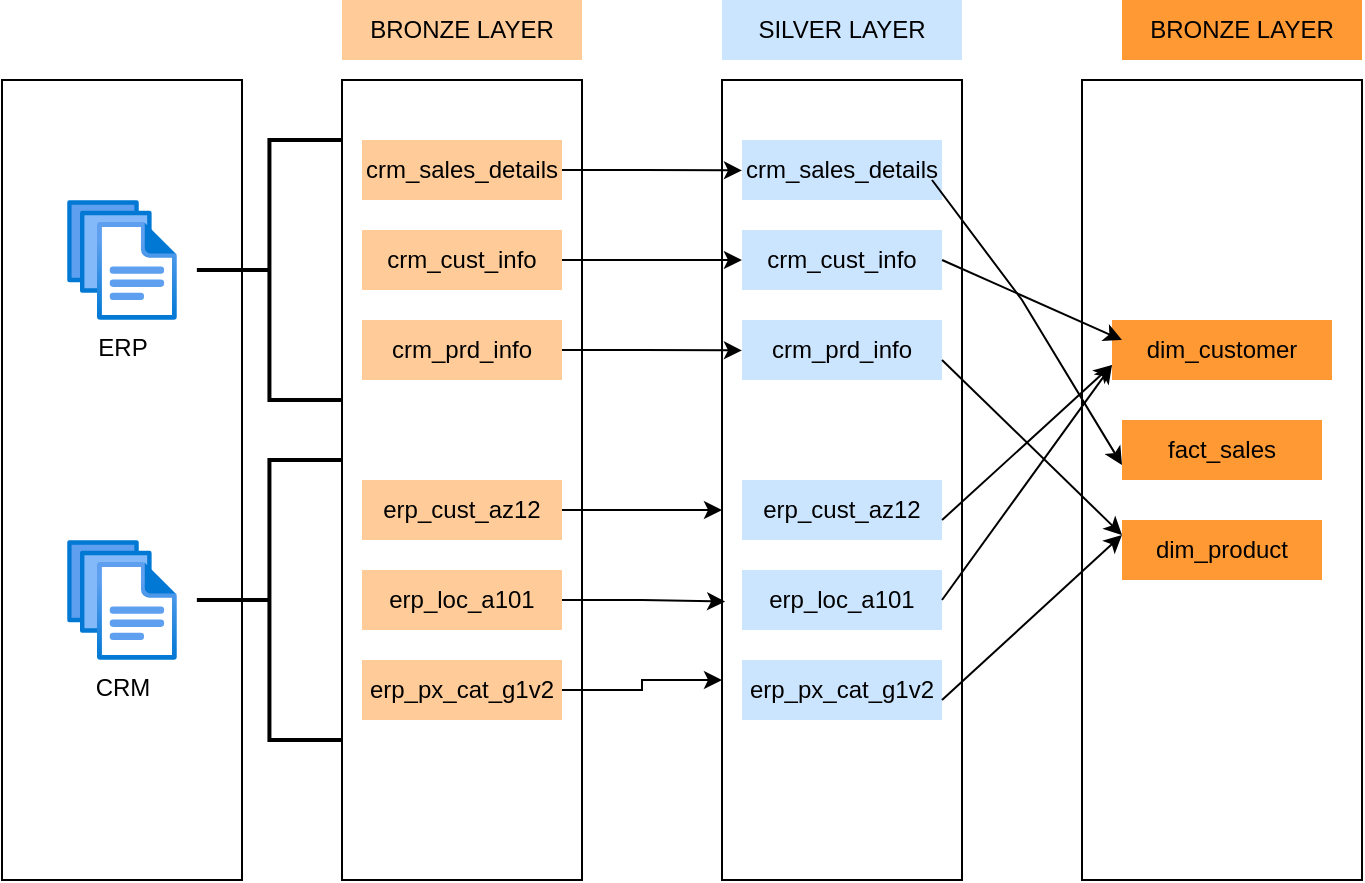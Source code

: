 <mxfile version="28.0.6">
  <diagram name="Page-1" id="ZSjjefCd0yE1jSEw4V3s">
    <mxGraphModel dx="1042" dy="626" grid="1" gridSize="10" guides="1" tooltips="1" connect="1" arrows="1" fold="1" page="1" pageScale="1" pageWidth="850" pageHeight="1100" math="0" shadow="0">
      <root>
        <mxCell id="0" />
        <mxCell id="1" parent="0" />
        <mxCell id="N1zRS4VMsSR2arHAisYy-4" value="" style="rounded=0;whiteSpace=wrap;html=1;glass=0;shadow=0;gradientColor=none;fillColor=none;" parent="1" vertex="1">
          <mxGeometry x="200" y="120" width="120" height="400" as="geometry" />
        </mxCell>
        <mxCell id="N1zRS4VMsSR2arHAisYy-1" value="" style="rounded=0;whiteSpace=wrap;html=1;" parent="1" vertex="1">
          <mxGeometry x="30" y="120" width="120" height="400" as="geometry" />
        </mxCell>
        <mxCell id="N1zRS4VMsSR2arHAisYy-2" value="ERP" style="image;aspect=fixed;html=1;points=[];align=center;fontSize=12;image=img/lib/azure2/general/Files.svg;" parent="1" vertex="1">
          <mxGeometry x="62.57" y="180" width="54.86" height="60" as="geometry" />
        </mxCell>
        <mxCell id="N1zRS4VMsSR2arHAisYy-3" value="CRM" style="image;aspect=fixed;html=1;points=[];align=center;fontSize=12;image=img/lib/azure2/general/Files.svg;" parent="1" vertex="1">
          <mxGeometry x="62.57" y="350" width="54.86" height="60" as="geometry" />
        </mxCell>
        <mxCell id="N1zRS4VMsSR2arHAisYy-5" value="&lt;font style=&quot;color: rgb(0, 0, 0);&quot;&gt;BRONZE LAYER&lt;/font&gt;" style="text;html=1;align=center;verticalAlign=middle;whiteSpace=wrap;rounded=0;shadow=0;glass=0;fillColor=#FFCC99;" parent="1" vertex="1">
          <mxGeometry x="200" y="80" width="120" height="30" as="geometry" />
        </mxCell>
        <mxCell id="N1zRS4VMsSR2arHAisYy-6" value="&lt;font style=&quot;color: rgb(0, 0, 0);&quot;&gt;crm_sales_details&lt;/font&gt;" style="text;html=1;align=center;verticalAlign=middle;whiteSpace=wrap;rounded=0;fillColor=#FFCC99;" parent="1" vertex="1">
          <mxGeometry x="210" y="150" width="100" height="30" as="geometry" />
        </mxCell>
        <mxCell id="N1zRS4VMsSR2arHAisYy-7" value="&lt;font style=&quot;color: rgb(0, 0, 0);&quot;&gt;crm_cust_info&lt;/font&gt;" style="text;html=1;align=center;verticalAlign=middle;whiteSpace=wrap;rounded=0;fillColor=#FFCC99;" parent="1" vertex="1">
          <mxGeometry x="210" y="195" width="100" height="30" as="geometry" />
        </mxCell>
        <mxCell id="N1zRS4VMsSR2arHAisYy-8" value="&lt;font style=&quot;color: rgb(0, 0, 0);&quot;&gt;crm_prd_info&lt;/font&gt;" style="text;html=1;align=center;verticalAlign=middle;whiteSpace=wrap;rounded=0;fillColor=#FFCC99;" parent="1" vertex="1">
          <mxGeometry x="210" y="240" width="100" height="30" as="geometry" />
        </mxCell>
        <mxCell id="f95BhW0dn4aelfc3Jz8W-15" style="edgeStyle=orthogonalEdgeStyle;rounded=0;orthogonalLoop=1;jettySize=auto;html=1;" parent="1" source="N1zRS4VMsSR2arHAisYy-9" target="f95BhW0dn4aelfc3Jz8W-8" edge="1">
          <mxGeometry relative="1" as="geometry">
            <Array as="points">
              <mxPoint x="390" y="335" />
              <mxPoint x="390" y="335" />
            </Array>
          </mxGeometry>
        </mxCell>
        <mxCell id="N1zRS4VMsSR2arHAisYy-9" value="&lt;font style=&quot;color: rgb(0, 0, 0);&quot;&gt;erp_cust_az12&lt;/font&gt;" style="text;html=1;align=center;verticalAlign=middle;whiteSpace=wrap;rounded=0;fillColor=#FFCC99;" parent="1" vertex="1">
          <mxGeometry x="210" y="320" width="100" height="30" as="geometry" />
        </mxCell>
        <mxCell id="N1zRS4VMsSR2arHAisYy-10" value="&lt;font style=&quot;color: rgb(0, 0, 0);&quot;&gt;erp_loc_a101&lt;/font&gt;" style="text;html=1;align=center;verticalAlign=middle;whiteSpace=wrap;rounded=0;fillColor=#FFCC99;" parent="1" vertex="1">
          <mxGeometry x="210" y="365" width="100" height="30" as="geometry" />
        </mxCell>
        <mxCell id="f95BhW0dn4aelfc3Jz8W-18" style="edgeStyle=orthogonalEdgeStyle;rounded=0;orthogonalLoop=1;jettySize=auto;html=1;entryX=0;entryY=0.75;entryDx=0;entryDy=0;" parent="1" source="N1zRS4VMsSR2arHAisYy-11" target="f95BhW0dn4aelfc3Jz8W-8" edge="1">
          <mxGeometry relative="1" as="geometry" />
        </mxCell>
        <mxCell id="N1zRS4VMsSR2arHAisYy-11" value="&lt;font style=&quot;color: rgb(0, 0, 0);&quot;&gt;erp_px_cat_g1v2&lt;/font&gt;" style="text;html=1;align=center;verticalAlign=middle;whiteSpace=wrap;rounded=0;fillColor=#FFCC99;" parent="1" vertex="1">
          <mxGeometry x="210" y="410" width="100" height="30" as="geometry" />
        </mxCell>
        <mxCell id="N1zRS4VMsSR2arHAisYy-19" value="" style="strokeWidth=2;html=1;shape=mxgraph.flowchart.annotation_2;align=left;labelPosition=right;pointerEvents=1;" parent="1" vertex="1">
          <mxGeometry x="127.43" y="150" width="72.57" height="130" as="geometry" />
        </mxCell>
        <mxCell id="N1zRS4VMsSR2arHAisYy-20" value="" style="strokeWidth=2;html=1;shape=mxgraph.flowchart.annotation_2;align=left;labelPosition=right;pointerEvents=1;" parent="1" vertex="1">
          <mxGeometry x="127.43" y="310" width="72.57" height="140" as="geometry" />
        </mxCell>
        <mxCell id="f95BhW0dn4aelfc3Jz8W-1" value="&lt;font style=&quot;color: rgb(0, 0, 0);&quot;&gt;SILVER LAYER&lt;/font&gt;" style="text;html=1;align=center;verticalAlign=middle;whiteSpace=wrap;rounded=0;shadow=0;glass=0;fillColor=#CCE5FF;" parent="1" vertex="1">
          <mxGeometry x="390" y="80" width="120" height="30" as="geometry" />
        </mxCell>
        <mxCell id="f95BhW0dn4aelfc3Jz8W-2" value="&lt;font style=&quot;color: rgb(0, 0, 0);&quot;&gt;crm_sales_details&lt;/font&gt;" style="text;html=1;align=center;verticalAlign=middle;whiteSpace=wrap;rounded=0;fillColor=#CCE5FF;" parent="1" vertex="1">
          <mxGeometry x="400" y="150" width="100" height="30" as="geometry" />
        </mxCell>
        <mxCell id="f95BhW0dn4aelfc3Jz8W-3" value="&lt;font style=&quot;color: rgb(0, 0, 0);&quot;&gt;crm_cust_info&lt;/font&gt;" style="text;html=1;align=center;verticalAlign=middle;whiteSpace=wrap;rounded=0;fillColor=#CCE5FF;" parent="1" vertex="1">
          <mxGeometry x="400" y="195" width="100" height="30" as="geometry" />
        </mxCell>
        <mxCell id="f95BhW0dn4aelfc3Jz8W-4" value="&lt;font style=&quot;color: rgb(0, 0, 0);&quot;&gt;crm_prd_info&lt;/font&gt;" style="text;html=1;align=center;verticalAlign=middle;whiteSpace=wrap;rounded=0;fillColor=#CCE5FF;" parent="1" vertex="1">
          <mxGeometry x="400" y="240" width="100" height="30" as="geometry" />
        </mxCell>
        <mxCell id="f95BhW0dn4aelfc3Jz8W-5" value="&lt;font style=&quot;color: rgb(0, 0, 0);&quot;&gt;erp_cust_az12&lt;/font&gt;" style="text;html=1;align=center;verticalAlign=middle;whiteSpace=wrap;rounded=0;fillColor=#CCE5FF;" parent="1" vertex="1">
          <mxGeometry x="400" y="320" width="100" height="30" as="geometry" />
        </mxCell>
        <mxCell id="f95BhW0dn4aelfc3Jz8W-6" value="&lt;font style=&quot;color: rgb(0, 0, 0);&quot;&gt;erp_loc_a101&lt;/font&gt;" style="text;html=1;align=center;verticalAlign=middle;whiteSpace=wrap;rounded=0;fillColor=#CCE5FF;" parent="1" vertex="1">
          <mxGeometry x="400" y="365" width="100" height="30" as="geometry" />
        </mxCell>
        <mxCell id="f95BhW0dn4aelfc3Jz8W-7" value="&lt;font style=&quot;color: rgb(0, 0, 0);&quot;&gt;erp_px_cat_g1v2&lt;/font&gt;" style="text;html=1;align=center;verticalAlign=middle;whiteSpace=wrap;rounded=0;fillColor=#CCE5FF;" parent="1" vertex="1">
          <mxGeometry x="400" y="410" width="100" height="30" as="geometry" />
        </mxCell>
        <mxCell id="f95BhW0dn4aelfc3Jz8W-8" value="" style="rounded=0;whiteSpace=wrap;html=1;glass=0;shadow=0;gradientColor=none;fillColor=none;" parent="1" vertex="1">
          <mxGeometry x="390" y="120" width="120" height="400" as="geometry" />
        </mxCell>
        <mxCell id="f95BhW0dn4aelfc3Jz8W-9" style="edgeStyle=orthogonalEdgeStyle;rounded=0;orthogonalLoop=1;jettySize=auto;html=1;entryX=0.083;entryY=0.113;entryDx=0;entryDy=0;entryPerimeter=0;" parent="1" source="N1zRS4VMsSR2arHAisYy-6" target="f95BhW0dn4aelfc3Jz8W-8" edge="1">
          <mxGeometry relative="1" as="geometry" />
        </mxCell>
        <mxCell id="f95BhW0dn4aelfc3Jz8W-12" style="edgeStyle=orthogonalEdgeStyle;rounded=0;orthogonalLoop=1;jettySize=auto;html=1;entryX=0.083;entryY=0.225;entryDx=0;entryDy=0;entryPerimeter=0;" parent="1" source="N1zRS4VMsSR2arHAisYy-7" target="f95BhW0dn4aelfc3Jz8W-8" edge="1">
          <mxGeometry relative="1" as="geometry" />
        </mxCell>
        <mxCell id="f95BhW0dn4aelfc3Jz8W-13" style="edgeStyle=orthogonalEdgeStyle;rounded=0;orthogonalLoop=1;jettySize=auto;html=1;entryX=0.083;entryY=0.338;entryDx=0;entryDy=0;entryPerimeter=0;" parent="1" source="N1zRS4VMsSR2arHAisYy-8" target="f95BhW0dn4aelfc3Jz8W-8" edge="1">
          <mxGeometry relative="1" as="geometry" />
        </mxCell>
        <mxCell id="f95BhW0dn4aelfc3Jz8W-16" style="edgeStyle=orthogonalEdgeStyle;rounded=0;orthogonalLoop=1;jettySize=auto;html=1;entryX=0.013;entryY=0.652;entryDx=0;entryDy=0;entryPerimeter=0;" parent="1" source="N1zRS4VMsSR2arHAisYy-10" target="f95BhW0dn4aelfc3Jz8W-8" edge="1">
          <mxGeometry relative="1" as="geometry" />
        </mxCell>
        <mxCell id="pJyT6K3tyDAkSdhj0JVA-2" value="" style="rounded=0;whiteSpace=wrap;html=1;glass=0;shadow=0;gradientColor=none;fillColor=none;" parent="1" vertex="1">
          <mxGeometry x="570" y="120" width="140" height="400" as="geometry" />
        </mxCell>
        <mxCell id="pJyT6K3tyDAkSdhj0JVA-3" value="&lt;font style=&quot;color: rgb(0, 0, 0);&quot;&gt;dim_customer&lt;/font&gt;" style="text;html=1;align=center;verticalAlign=middle;whiteSpace=wrap;rounded=0;fillColor=#FF9933;" parent="1" vertex="1">
          <mxGeometry x="585" y="240" width="110" height="30" as="geometry" />
        </mxCell>
        <mxCell id="pJyT6K3tyDAkSdhj0JVA-4" value="&lt;font style=&quot;color: rgb(0, 0, 0);&quot;&gt;dim_product&lt;/font&gt;" style="text;html=1;align=center;verticalAlign=middle;whiteSpace=wrap;rounded=0;fillColor=#FF9933;" parent="1" vertex="1">
          <mxGeometry x="590" y="340" width="100" height="30" as="geometry" />
        </mxCell>
        <mxCell id="pJyT6K3tyDAkSdhj0JVA-5" value="&lt;font style=&quot;color: rgb(0, 0, 0);&quot;&gt;fact_sales&lt;/font&gt;" style="text;html=1;align=center;verticalAlign=middle;whiteSpace=wrap;rounded=0;fillColor=#FF9933;" parent="1" vertex="1">
          <mxGeometry x="590" y="290" width="100" height="30" as="geometry" />
        </mxCell>
        <mxCell id="pJyT6K3tyDAkSdhj0JVA-9" value="&lt;font style=&quot;color: rgb(0, 0, 0);&quot;&gt;BRONZE LAYER&lt;/font&gt;" style="text;html=1;align=center;verticalAlign=middle;whiteSpace=wrap;rounded=0;shadow=0;glass=0;fillColor=#FF9933;" parent="1" vertex="1">
          <mxGeometry x="590" y="80" width="120" height="30" as="geometry" />
        </mxCell>
        <mxCell id="pJyT6K3tyDAkSdhj0JVA-13" value="" style="endArrow=classic;html=1;rounded=0;entryX=0;entryY=0.75;entryDx=0;entryDy=0;" parent="1" target="pJyT6K3tyDAkSdhj0JVA-5" edge="1">
          <mxGeometry width="50" height="50" relative="1" as="geometry">
            <mxPoint x="495" y="170" as="sourcePoint" />
            <mxPoint x="545" y="120" as="targetPoint" />
            <Array as="points">
              <mxPoint x="540" y="230" />
            </Array>
          </mxGeometry>
        </mxCell>
        <mxCell id="pJyT6K3tyDAkSdhj0JVA-14" value="" style="endArrow=classic;html=1;rounded=0;exitX=0.917;exitY=0.225;exitDx=0;exitDy=0;exitPerimeter=0;" parent="1" source="f95BhW0dn4aelfc3Jz8W-8" edge="1">
          <mxGeometry width="50" height="50" relative="1" as="geometry">
            <mxPoint x="540" y="300" as="sourcePoint" />
            <mxPoint x="590" y="250" as="targetPoint" />
          </mxGeometry>
        </mxCell>
        <mxCell id="pJyT6K3tyDAkSdhj0JVA-15" value="" style="endArrow=classic;html=1;rounded=0;exitX=0.917;exitY=0.55;exitDx=0;exitDy=0;exitPerimeter=0;entryX=0;entryY=0.75;entryDx=0;entryDy=0;" parent="1" source="f95BhW0dn4aelfc3Jz8W-8" target="pJyT6K3tyDAkSdhj0JVA-3" edge="1">
          <mxGeometry width="50" height="50" relative="1" as="geometry">
            <mxPoint x="469.96" y="320" as="sourcePoint" />
            <mxPoint x="559.96" y="360" as="targetPoint" />
          </mxGeometry>
        </mxCell>
        <mxCell id="pJyT6K3tyDAkSdhj0JVA-16" value="" style="endArrow=classic;html=1;rounded=0;entryX=0;entryY=0.75;entryDx=0;entryDy=0;" parent="1" target="pJyT6K3tyDAkSdhj0JVA-3" edge="1">
          <mxGeometry width="50" height="50" relative="1" as="geometry">
            <mxPoint x="500" y="380" as="sourcePoint" />
            <mxPoint x="550" y="330" as="targetPoint" />
          </mxGeometry>
        </mxCell>
        <mxCell id="pJyT6K3tyDAkSdhj0JVA-17" value="" style="endArrow=classic;html=1;rounded=0;entryX=0;entryY=0.25;entryDx=0;entryDy=0;" parent="1" target="pJyT6K3tyDAkSdhj0JVA-4" edge="1">
          <mxGeometry width="50" height="50" relative="1" as="geometry">
            <mxPoint x="500" y="260" as="sourcePoint" />
            <mxPoint x="550" y="210" as="targetPoint" />
          </mxGeometry>
        </mxCell>
        <mxCell id="pJyT6K3tyDAkSdhj0JVA-18" value="" style="endArrow=classic;html=1;rounded=0;entryX=0;entryY=0.25;entryDx=0;entryDy=0;" parent="1" target="pJyT6K3tyDAkSdhj0JVA-4" edge="1">
          <mxGeometry width="50" height="50" relative="1" as="geometry">
            <mxPoint x="500" y="430" as="sourcePoint" />
            <mxPoint x="550" y="380" as="targetPoint" />
          </mxGeometry>
        </mxCell>
      </root>
    </mxGraphModel>
  </diagram>
</mxfile>
